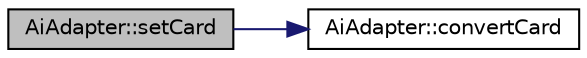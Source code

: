 digraph "AiAdapter::setCard"
{
 // LATEX_PDF_SIZE
  edge [fontname="Helvetica",fontsize="10",labelfontname="Helvetica",labelfontsize="10"];
  node [fontname="Helvetica",fontsize="10",shape=record];
  rankdir="LR";
  Node1 [label="AiAdapter::setCard",height=0.2,width=0.4,color="black", fillcolor="grey75", style="filled", fontcolor="black",tooltip=" "];
  Node1 -> Node2 [color="midnightblue",fontsize="10",style="solid",fontname="Helvetica"];
  Node2 [label="AiAdapter::convertCard",height=0.2,width=0.4,color="black", fillcolor="white", style="filled",URL="$class_ai_adapter.html#a0629687775c5795afacc09ad37a18d09",tooltip=" "];
}
